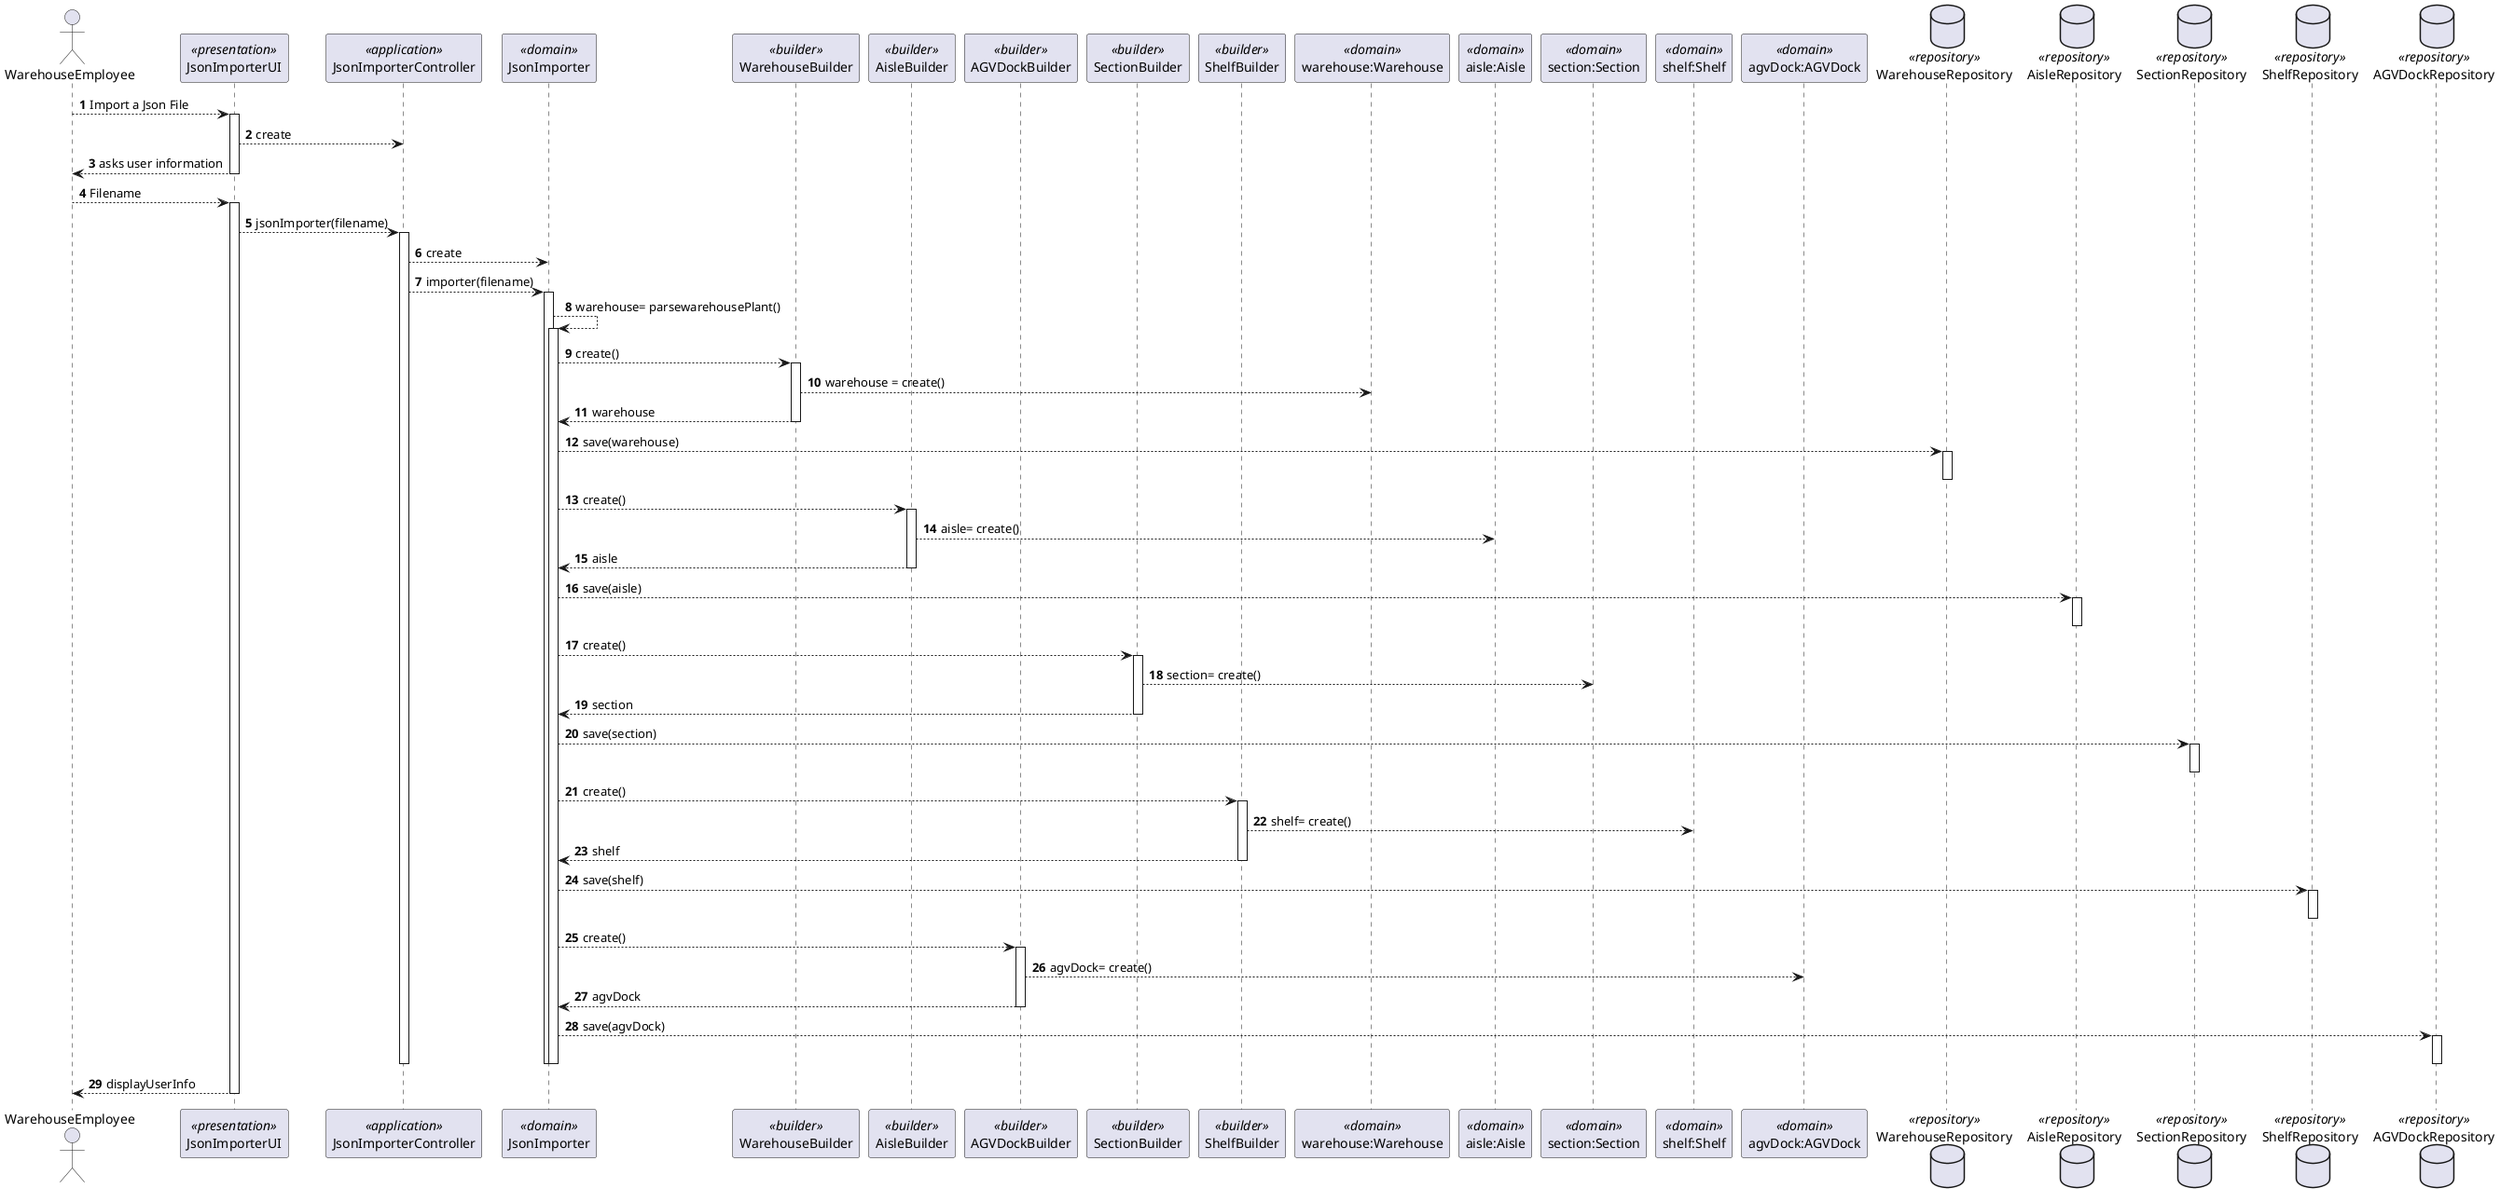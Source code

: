 @startuml
actor WarehouseEmployee as adm
participant "//<<presentation>>//\nJsonImporterUI" as ui
participant "//<<application>>//\nJsonImporterController" as cc
participant "//<<domain>>//\nJsonImporter" as JsonImporter
participant "//<<builder>>//\nWarehouseBuilder" as WhBuilder
participant "//<<builder>>//\nAisleBuilder" as AisleBuilder
participant "//<<builder>>//\nAGVDockBuilder" as AGVDockBuilder
participant "//<<builder>>//\nSectionBuilder" as RowBuilder
participant "//<<builder>>//\nShelfBuilder" as ShelfBuilder
participant "//<<domain>>//\nwarehouse:Warehouse" as Warehouse
participant "//<<domain>>//\naisle:Aisle" as Aisle
participant "//<<domain>>//\nsection:Section" as Section
participant "//<<domain>>//\nshelf:Shelf" as Shelf
participant "//<<domain>>//\nagvDock:AGVDock" as AGVDock
database "//<<repository>>//\nWarehouseRepository" as WhRepository
database "//<<repository>>//\nAisleRepository" as AisleRepository
database "//<<repository>>//\nSectionRepository" as SectionRepository
database "//<<repository>>//\nShelfRepository" as ShelfRepository
database "//<<repository>>//\nAGVDockRepository" as AGVDockRepository


autonumber

adm-->ui: Import a Json File

activate ui

ui-->cc: create


ui-->adm: asks user information

deactivate ui


adm-->ui: Filename
activate ui


ui-->cc: jsonImporter(filename)


activate cc

cc--> JsonImporter: create

cc-->JsonImporter: importer(filename)

activate JsonImporter

JsonImporter-->JsonImporter: warehouse= parsewarehousePlant()

activate JsonImporter

JsonImporter-->WhBuilder: create()

activate WhBuilder

WhBuilder-->Warehouse: warehouse = create()
WhBuilder-->JsonImporter:warehouse

deactivate WhBuilder

JsonImporter-->WhRepository: save(warehouse)
activate WhRepository
deactivate WhRepository

JsonImporter-->AisleBuilder: create()


activate AisleBuilder

AisleBuilder-->Aisle:aisle= create()
AisleBuilder-->JsonImporter:aisle


deactivate AisleBuilder

JsonImporter-->AisleRepository: save(aisle)
activate AisleRepository
deactivate AisleRepository


JsonImporter-->RowBuilder: create()

activate RowBuilder

RowBuilder-->Section:section= create()
RowBuilder-->JsonImporter:section


deactivate RowBuilder

JsonImporter-->SectionRepository: save(section)
activate SectionRepository
deactivate SectionRepository

JsonImporter-->ShelfBuilder: create()

activate ShelfBuilder

ShelfBuilder-->Shelf:shelf= create()
ShelfBuilder-->JsonImporter:shelf


deactivate ShelfBuilder

JsonImporter-->ShelfRepository: save(shelf)
activate ShelfRepository
deactivate ShelfRepository

JsonImporter-->AGVDockBuilder: create()

activate AGVDockBuilder

AGVDockBuilder-->AGVDock:agvDock= create()
AGVDockBuilder-->JsonImporter:agvDock

deactivate AGVDockBuilder

JsonImporter-->AGVDockRepository: save(agvDock)
activate AGVDockRepository
deactivate AGVDockRepository

deactivate JsonImporter


deactivate JsonImporter

deactivate cc

ui-->adm: displayUserInfo

deactivate ui
@enduml
